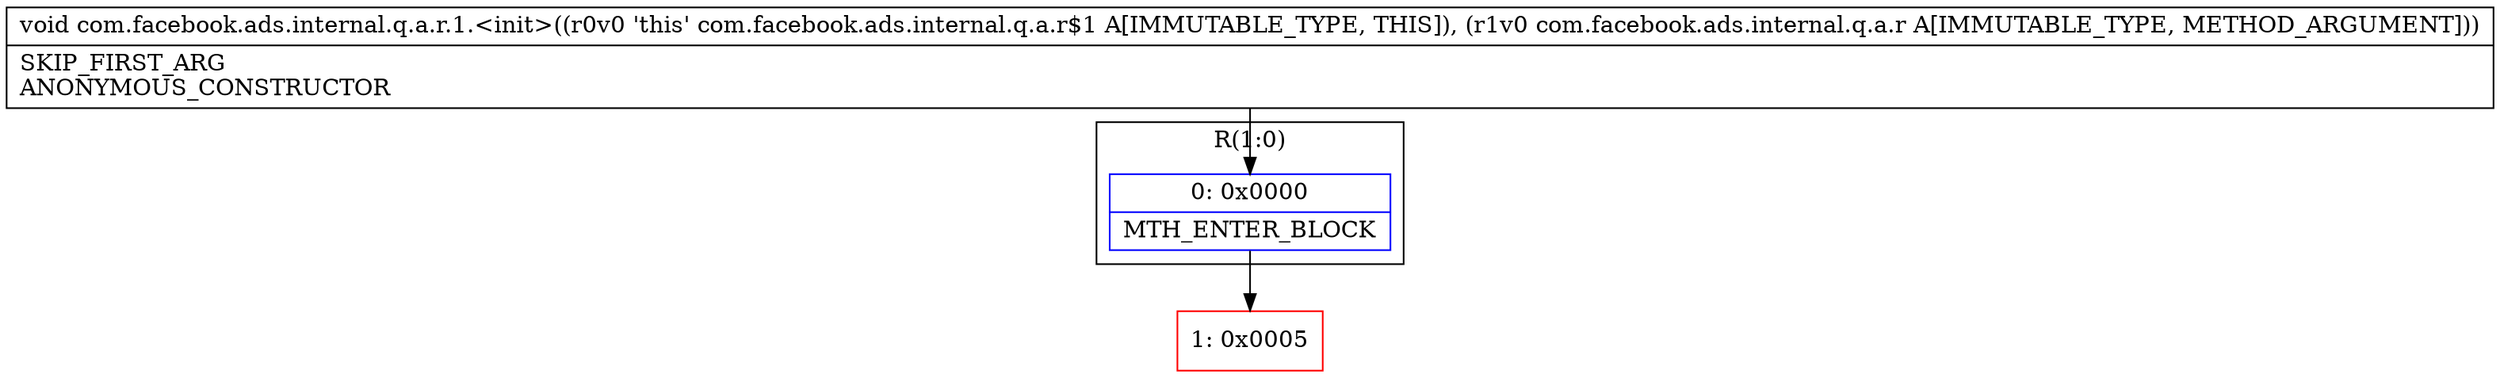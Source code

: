 digraph "CFG forcom.facebook.ads.internal.q.a.r.1.\<init\>(Lcom\/facebook\/ads\/internal\/q\/a\/r;)V" {
subgraph cluster_Region_1472871476 {
label = "R(1:0)";
node [shape=record,color=blue];
Node_0 [shape=record,label="{0\:\ 0x0000|MTH_ENTER_BLOCK\l}"];
}
Node_1 [shape=record,color=red,label="{1\:\ 0x0005}"];
MethodNode[shape=record,label="{void com.facebook.ads.internal.q.a.r.1.\<init\>((r0v0 'this' com.facebook.ads.internal.q.a.r$1 A[IMMUTABLE_TYPE, THIS]), (r1v0 com.facebook.ads.internal.q.a.r A[IMMUTABLE_TYPE, METHOD_ARGUMENT]))  | SKIP_FIRST_ARG\lANONYMOUS_CONSTRUCTOR\l}"];
MethodNode -> Node_0;
Node_0 -> Node_1;
}

